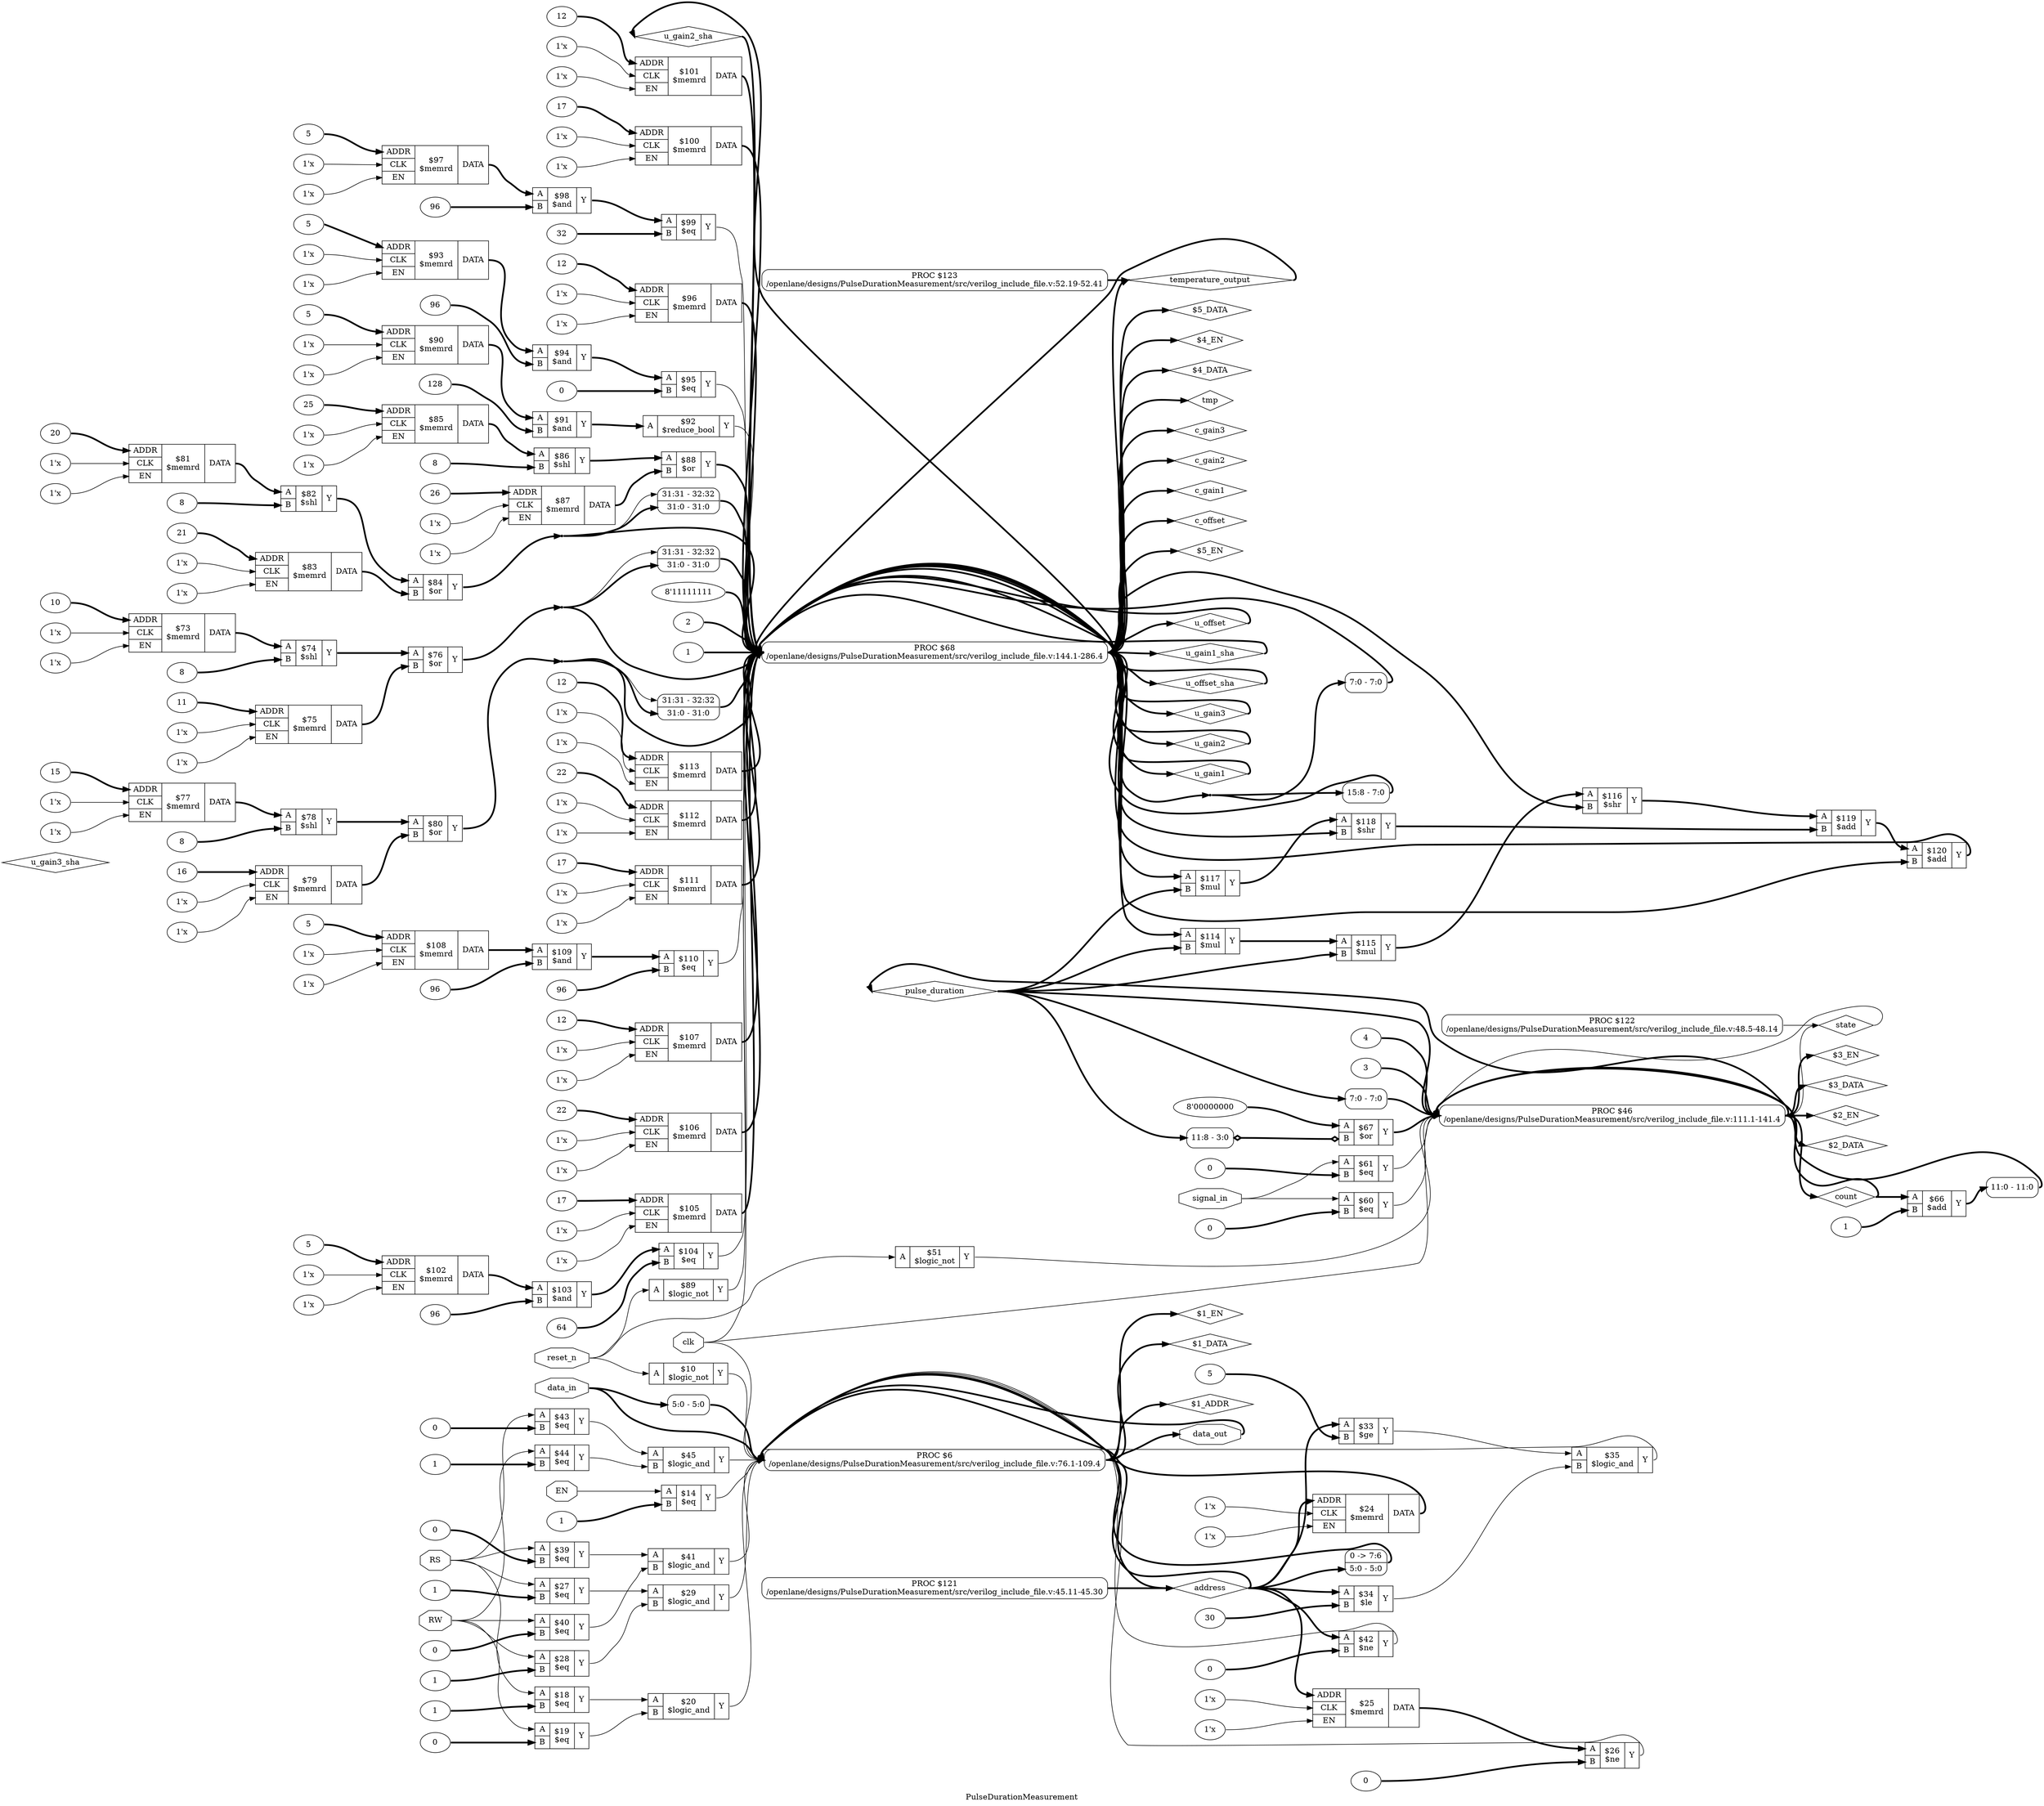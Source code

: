 digraph "PulseDurationMeasurement" {
label="PulseDurationMeasurement";
rankdir="LR";
remincross=true;
n197 [ shape=diamond, label="u_gain3_sha", color="black", fontcolor="black" ];
n198 [ shape=diamond, label="u_gain2_sha", color="black", fontcolor="black" ];
n199 [ shape=diamond, label="u_gain1_sha", color="black", fontcolor="black" ];
n200 [ shape=diamond, label="u_offset_sha", color="black", fontcolor="black" ];
n201 [ shape=diamond, label="u_gain3", color="black", fontcolor="black" ];
n202 [ shape=diamond, label="u_gain2", color="black", fontcolor="black" ];
n203 [ shape=diamond, label="u_gain1", color="black", fontcolor="black" ];
n204 [ shape=diamond, label="u_offset", color="black", fontcolor="black" ];
n205 [ shape=diamond, label="tmp", color="black", fontcolor="black" ];
n206 [ shape=diamond, label="temperature_output", color="black", fontcolor="black" ];
n207 [ shape=diamond, label="c_gain3", color="black", fontcolor="black" ];
n208 [ shape=diamond, label="c_gain2", color="black", fontcolor="black" ];
n209 [ shape=diamond, label="c_gain1", color="black", fontcolor="black" ];
n210 [ shape=diamond, label="c_offset", color="black", fontcolor="black" ];
n211 [ shape=diamond, label="pulse_duration", color="black", fontcolor="black" ];
n212 [ shape=diamond, label="count", color="black", fontcolor="black" ];
n213 [ shape=diamond, label="state", color="black", fontcolor="black" ];
n214 [ shape=diamond, label="address", color="black", fontcolor="black" ];
n215 [ shape=octagon, label="data_out", color="black", fontcolor="black" ];
n216 [ shape=octagon, label="signal_in", color="black", fontcolor="black" ];
n217 [ shape=octagon, label="data_in", color="black", fontcolor="black" ];
n218 [ shape=octagon, label="EN", color="black", fontcolor="black" ];
n219 [ shape=octagon, label="RW", color="black", fontcolor="black" ];
n220 [ shape=octagon, label="RS", color="black", fontcolor="black" ];
n221 [ shape=octagon, label="reset_n", color="black", fontcolor="black" ];
n222 [ shape=octagon, label="clk", color="black", fontcolor="black" ];
c226 [ shape=record, label="{{<p223> A|<p224> B}|$120\n$add|{<p225> Y}}",  ];
c227 [ shape=record, label="{{<p223> A|<p224> B}|$119\n$add|{<p225> Y}}",  ];
c228 [ shape=record, label="{{<p223> A|<p224> B}|$118\n$shr|{<p225> Y}}",  ];
c229 [ shape=record, label="{{<p223> A|<p224> B}|$117\n$mul|{<p225> Y}}",  ];
c230 [ shape=record, label="{{<p223> A|<p224> B}|$116\n$shr|{<p225> Y}}",  ];
c231 [ shape=record, label="{{<p223> A|<p224> B}|$115\n$mul|{<p225> Y}}",  ];
c232 [ shape=record, label="{{<p223> A|<p224> B}|$114\n$mul|{<p225> Y}}",  ];
v0 [ label="12" ];
v1 [ label="1'x" ];
v2 [ label="1'x" ];
c236 [ shape=record, label="{{<p233> ADDR|<p234> CLK|<p218> EN}|$113\n$memrd|{<p235> DATA}}",  ];
v3 [ label="22" ];
v4 [ label="1'x" ];
v5 [ label="1'x" ];
c237 [ shape=record, label="{{<p233> ADDR|<p234> CLK|<p218> EN}|$112\n$memrd|{<p235> DATA}}",  ];
v6 [ label="17" ];
v7 [ label="1'x" ];
v8 [ label="1'x" ];
c238 [ shape=record, label="{{<p233> ADDR|<p234> CLK|<p218> EN}|$111\n$memrd|{<p235> DATA}}",  ];
v9 [ label="96" ];
c239 [ shape=record, label="{{<p223> A|<p224> B}|$110\n$eq|{<p225> Y}}",  ];
v10 [ label="96" ];
c240 [ shape=record, label="{{<p223> A|<p224> B}|$109\n$and|{<p225> Y}}",  ];
v11 [ label="5" ];
v12 [ label="1'x" ];
v13 [ label="1'x" ];
c241 [ shape=record, label="{{<p233> ADDR|<p234> CLK|<p218> EN}|$108\n$memrd|{<p235> DATA}}",  ];
v14 [ label="12" ];
v15 [ label="1'x" ];
v16 [ label="1'x" ];
c242 [ shape=record, label="{{<p233> ADDR|<p234> CLK|<p218> EN}|$107\n$memrd|{<p235> DATA}}",  ];
v17 [ label="22" ];
v18 [ label="1'x" ];
v19 [ label="1'x" ];
c243 [ shape=record, label="{{<p233> ADDR|<p234> CLK|<p218> EN}|$106\n$memrd|{<p235> DATA}}",  ];
v20 [ label="17" ];
v21 [ label="1'x" ];
v22 [ label="1'x" ];
c244 [ shape=record, label="{{<p233> ADDR|<p234> CLK|<p218> EN}|$105\n$memrd|{<p235> DATA}}",  ];
v23 [ label="64" ];
c245 [ shape=record, label="{{<p223> A|<p224> B}|$104\n$eq|{<p225> Y}}",  ];
v24 [ label="96" ];
c246 [ shape=record, label="{{<p223> A|<p224> B}|$103\n$and|{<p225> Y}}",  ];
v25 [ label="5" ];
v26 [ label="1'x" ];
v27 [ label="1'x" ];
c247 [ shape=record, label="{{<p233> ADDR|<p234> CLK|<p218> EN}|$102\n$memrd|{<p235> DATA}}",  ];
v28 [ label="12" ];
v29 [ label="1'x" ];
v30 [ label="1'x" ];
c248 [ shape=record, label="{{<p233> ADDR|<p234> CLK|<p218> EN}|$101\n$memrd|{<p235> DATA}}",  ];
v31 [ label="17" ];
v32 [ label="1'x" ];
v33 [ label="1'x" ];
c249 [ shape=record, label="{{<p233> ADDR|<p234> CLK|<p218> EN}|$100\n$memrd|{<p235> DATA}}",  ];
v34 [ label="32" ];
c250 [ shape=record, label="{{<p223> A|<p224> B}|$99\n$eq|{<p225> Y}}",  ];
v35 [ label="96" ];
c251 [ shape=record, label="{{<p223> A|<p224> B}|$98\n$and|{<p225> Y}}",  ];
v36 [ label="5" ];
v37 [ label="1'x" ];
v38 [ label="1'x" ];
c252 [ shape=record, label="{{<p233> ADDR|<p234> CLK|<p218> EN}|$97\n$memrd|{<p235> DATA}}",  ];
v39 [ label="12" ];
v40 [ label="1'x" ];
v41 [ label="1'x" ];
c253 [ shape=record, label="{{<p233> ADDR|<p234> CLK|<p218> EN}|$96\n$memrd|{<p235> DATA}}",  ];
v42 [ label="0" ];
c254 [ shape=record, label="{{<p223> A|<p224> B}|$95\n$eq|{<p225> Y}}",  ];
v43 [ label="96" ];
c255 [ shape=record, label="{{<p223> A|<p224> B}|$94\n$and|{<p225> Y}}",  ];
v44 [ label="5" ];
v45 [ label="1'x" ];
v46 [ label="1'x" ];
c256 [ shape=record, label="{{<p233> ADDR|<p234> CLK|<p218> EN}|$93\n$memrd|{<p235> DATA}}",  ];
c257 [ shape=record, label="{{<p223> A}|$92\n$reduce_bool|{<p225> Y}}",  ];
v47 [ label="128" ];
c258 [ shape=record, label="{{<p223> A|<p224> B}|$91\n$and|{<p225> Y}}",  ];
v48 [ label="5" ];
v49 [ label="1'x" ];
v50 [ label="1'x" ];
c259 [ shape=record, label="{{<p233> ADDR|<p234> CLK|<p218> EN}|$90\n$memrd|{<p235> DATA}}",  ];
c260 [ shape=record, label="{{<p223> A}|$89\n$logic_not|{<p225> Y}}",  ];
c261 [ shape=record, label="{{<p223> A|<p224> B}|$88\n$or|{<p225> Y}}",  ];
v51 [ label="26" ];
v52 [ label="1'x" ];
v53 [ label="1'x" ];
c262 [ shape=record, label="{{<p233> ADDR|<p234> CLK|<p218> EN}|$87\n$memrd|{<p235> DATA}}",  ];
v54 [ label="8" ];
c263 [ shape=record, label="{{<p223> A|<p224> B}|$86\n$shl|{<p225> Y}}",  ];
v55 [ label="25" ];
v56 [ label="1'x" ];
v57 [ label="1'x" ];
c264 [ shape=record, label="{{<p233> ADDR|<p234> CLK|<p218> EN}|$85\n$memrd|{<p235> DATA}}",  ];
c265 [ shape=record, label="{{<p223> A|<p224> B}|$84\n$or|{<p225> Y}}",  ];
v58 [ label="21" ];
v59 [ label="1'x" ];
v60 [ label="1'x" ];
c266 [ shape=record, label="{{<p233> ADDR|<p234> CLK|<p218> EN}|$83\n$memrd|{<p235> DATA}}",  ];
v61 [ label="8" ];
c267 [ shape=record, label="{{<p223> A|<p224> B}|$82\n$shl|{<p225> Y}}",  ];
v62 [ label="20" ];
v63 [ label="1'x" ];
v64 [ label="1'x" ];
c268 [ shape=record, label="{{<p233> ADDR|<p234> CLK|<p218> EN}|$81\n$memrd|{<p235> DATA}}",  ];
c269 [ shape=record, label="{{<p223> A|<p224> B}|$80\n$or|{<p225> Y}}",  ];
v65 [ label="16" ];
v66 [ label="1'x" ];
v67 [ label="1'x" ];
c270 [ shape=record, label="{{<p233> ADDR|<p234> CLK|<p218> EN}|$79\n$memrd|{<p235> DATA}}",  ];
v68 [ label="8" ];
c271 [ shape=record, label="{{<p223> A|<p224> B}|$78\n$shl|{<p225> Y}}",  ];
v69 [ label="15" ];
v70 [ label="1'x" ];
v71 [ label="1'x" ];
c272 [ shape=record, label="{{<p233> ADDR|<p234> CLK|<p218> EN}|$77\n$memrd|{<p235> DATA}}",  ];
c273 [ shape=record, label="{{<p223> A|<p224> B}|$76\n$or|{<p225> Y}}",  ];
v72 [ label="11" ];
v73 [ label="1'x" ];
v74 [ label="1'x" ];
c274 [ shape=record, label="{{<p233> ADDR|<p234> CLK|<p218> EN}|$75\n$memrd|{<p235> DATA}}",  ];
v75 [ label="8" ];
c275 [ shape=record, label="{{<p223> A|<p224> B}|$74\n$shl|{<p225> Y}}",  ];
v76 [ label="10" ];
v77 [ label="1'x" ];
v78 [ label="1'x" ];
c276 [ shape=record, label="{{<p233> ADDR|<p234> CLK|<p218> EN}|$73\n$memrd|{<p235> DATA}}",  ];
v80 [ label="8'00000000" ];
c277 [ shape=record, label="{{<p223> A|<p224> B}|$67\n$or|{<p225> Y}}",  ];
x79 [ shape=record, style=rounded, label="<s0> 11:8 - 3:0 ", color="black", fontcolor="black" ];
x79:e -> c277:p224:w [arrowhead=odiamond, arrowtail=odiamond, dir=both, color="black", fontcolor="black", style="setlinewidth(3)", label=""];
v81 [ label="1" ];
c278 [ shape=record, label="{{<p223> A|<p224> B}|$66\n$add|{<p225> Y}}",  ];
v82 [ label="0" ];
c279 [ shape=record, label="{{<p223> A|<p224> B}|$61\n$eq|{<p225> Y}}",  ];
v83 [ label="0" ];
c280 [ shape=record, label="{{<p223> A|<p224> B}|$60\n$eq|{<p225> Y}}",  ];
c281 [ shape=record, label="{{<p223> A}|$51\n$logic_not|{<p225> Y}}",  ];
c282 [ shape=record, label="{{<p223> A|<p224> B}|$45\n$logic_and|{<p225> Y}}",  ];
v84 [ label="1" ];
c283 [ shape=record, label="{{<p223> A|<p224> B}|$44\n$eq|{<p225> Y}}",  ];
v85 [ label="0" ];
c284 [ shape=record, label="{{<p223> A|<p224> B}|$43\n$eq|{<p225> Y}}",  ];
v86 [ label="0" ];
c285 [ shape=record, label="{{<p223> A|<p224> B}|$42\n$ne|{<p225> Y}}",  ];
c286 [ shape=record, label="{{<p223> A|<p224> B}|$41\n$logic_and|{<p225> Y}}",  ];
v87 [ label="0" ];
c287 [ shape=record, label="{{<p223> A|<p224> B}|$40\n$eq|{<p225> Y}}",  ];
v88 [ label="0" ];
c288 [ shape=record, label="{{<p223> A|<p224> B}|$39\n$eq|{<p225> Y}}",  ];
c289 [ shape=record, label="{{<p223> A|<p224> B}|$35\n$logic_and|{<p225> Y}}",  ];
v89 [ label="30" ];
c290 [ shape=record, label="{{<p223> A|<p224> B}|$34\n$le|{<p225> Y}}",  ];
v90 [ label="5" ];
c291 [ shape=record, label="{{<p223> A|<p224> B}|$33\n$ge|{<p225> Y}}",  ];
c292 [ shape=record, label="{{<p223> A|<p224> B}|$29\n$logic_and|{<p225> Y}}",  ];
v91 [ label="1" ];
c293 [ shape=record, label="{{<p223> A|<p224> B}|$28\n$eq|{<p225> Y}}",  ];
v92 [ label="1" ];
c294 [ shape=record, label="{{<p223> A|<p224> B}|$27\n$eq|{<p225> Y}}",  ];
v93 [ label="0" ];
c295 [ shape=record, label="{{<p223> A|<p224> B}|$26\n$ne|{<p225> Y}}",  ];
v94 [ label="1'x" ];
v95 [ label="1'x" ];
c296 [ shape=record, label="{{<p233> ADDR|<p234> CLK|<p218> EN}|$25\n$memrd|{<p235> DATA}}",  ];
v96 [ label="1'x" ];
v97 [ label="1'x" ];
c297 [ shape=record, label="{{<p233> ADDR|<p234> CLK|<p218> EN}|$24\n$memrd|{<p235> DATA}}",  ];
c298 [ shape=record, label="{{<p223> A|<p224> B}|$20\n$logic_and|{<p225> Y}}",  ];
v98 [ label="0" ];
c299 [ shape=record, label="{{<p223> A|<p224> B}|$19\n$eq|{<p225> Y}}",  ];
v99 [ label="1" ];
c300 [ shape=record, label="{{<p223> A|<p224> B}|$18\n$eq|{<p225> Y}}",  ];
v100 [ label="1" ];
c301 [ shape=record, label="{{<p223> A|<p224> B}|$14\n$eq|{<p225> Y}}",  ];
c302 [ shape=record, label="{{<p223> A}|$10\n$logic_not|{<p225> Y}}",  ];
p101 [shape=box, style=rounded, label="PROC $123\n/openlane/designs/PulseDurationMeasurement/src/verilog_include_file.v:52.19-52.41"];
p102 [shape=box, style=rounded, label="PROC $122\n/openlane/designs/PulseDurationMeasurement/src/verilog_include_file.v:48.5-48.14"];
p103 [shape=box, style=rounded, label="PROC $121\n/openlane/designs/PulseDurationMeasurement/src/verilog_include_file.v:45.11-45.30"];
x105 [ shape=record, style=rounded, label="<s0> 15:8 - 7:0 ", color="black", fontcolor="black" ];
x106 [ shape=record, style=rounded, label="<s0> 7:0 - 7:0 ", color="black", fontcolor="black" ];
v107 [ label="8'11111111" ];
v108 [ label="2" ];
v109 [ label="1" ];
x110 [ shape=record, style=rounded, label="<s1> 31:31 - 32:32 |<s0> 31:0 - 31:0 ", color="black", fontcolor="black" ];
x111 [ shape=record, style=rounded, label="<s1> 31:31 - 32:32 |<s0> 31:0 - 31:0 ", color="black", fontcolor="black" ];
x112 [ shape=record, style=rounded, label="<s1> 31:31 - 32:32 |<s0> 31:0 - 31:0 ", color="black", fontcolor="black" ];
p104 [shape=box, style=rounded, label="PROC $68\n/openlane/designs/PulseDurationMeasurement/src/verilog_include_file.v:144.1-286.4"];
x114 [ shape=record, style=rounded, label="<s0> 7:0 - 7:0 ", color="black", fontcolor="black" ];
x115 [ shape=record, style=rounded, label="<s0> 11:0 - 11:0 ", color="black", fontcolor="black" ];
v116 [ label="4" ];
v117 [ label="3" ];
p113 [shape=box, style=rounded, label="PROC $46\n/openlane/designs/PulseDurationMeasurement/src/verilog_include_file.v:111.1-141.4"];
x119 [ shape=record, style=rounded, label="<s0> 5:0 - 5:0 ", color="black", fontcolor="black" ];
x120 [ shape=record, style=rounded, label="0 -&gt; 7:6 |<s0> 5:0 - 5:0 ", color="black", fontcolor="black" ];
p118 [shape=box, style=rounded, label="PROC $6\n/openlane/designs/PulseDurationMeasurement/src/verilog_include_file.v:76.1-109.4"];
c232:p225:e -> c231:p223:w [color="black", fontcolor="black", style="setlinewidth(3)", label=""];
c277:p225:e -> p113:w [color="black", fontcolor="black", style="setlinewidth(3)", label=""];
c236:p235:e -> p104:w [color="black", fontcolor="black", style="setlinewidth(3)", label=""];
c278:p225:e -> x115:s0:w [color="black", fontcolor="black", style="setlinewidth(3)", label=""];
c279:p225:e -> p113:w [color="black", fontcolor="black", label=""];
c280:p225:e -> p113:w [color="black", fontcolor="black", label=""];
c237:p235:e -> p104:w [color="black", fontcolor="black", style="setlinewidth(3)", label=""];
c281:p225:e -> p113:w [color="black", fontcolor="black", label=""];
c238:p235:e -> p104:w [color="black", fontcolor="black", style="setlinewidth(3)", label=""];
c282:p225:e -> p118:w [color="black", fontcolor="black", label=""];
c283:p225:e -> c282:p224:w [color="black", fontcolor="black", label=""];
c284:p225:e -> c282:p223:w [color="black", fontcolor="black", label=""];
c285:p225:e -> p118:w [color="black", fontcolor="black", label=""];
c286:p225:e -> p118:w [color="black", fontcolor="black", label=""];
c287:p225:e -> c286:p224:w [color="black", fontcolor="black", label=""];
c288:p225:e -> c286:p223:w [color="black", fontcolor="black", label=""];
c289:p225:e -> p118:w [color="black", fontcolor="black", label=""];
c290:p225:e -> c289:p224:w [color="black", fontcolor="black", label=""];
c291:p225:e -> c289:p223:w [color="black", fontcolor="black", label=""];
c292:p225:e -> p118:w [color="black", fontcolor="black", label=""];
c293:p225:e -> c292:p224:w [color="black", fontcolor="black", label=""];
c294:p225:e -> c292:p223:w [color="black", fontcolor="black", label=""];
c295:p225:e -> p118:w [color="black", fontcolor="black", label=""];
c296:p235:e -> c295:p223:w [color="black", fontcolor="black", style="setlinewidth(3)", label=""];
c297:p235:e -> p118:w [color="black", fontcolor="black", style="setlinewidth(3)", label=""];
c298:p225:e -> p118:w [color="black", fontcolor="black", label=""];
c299:p225:e -> c298:p224:w [color="black", fontcolor="black", label=""];
c300:p225:e -> c298:p223:w [color="black", fontcolor="black", label=""];
c301:p225:e -> p118:w [color="black", fontcolor="black", label=""];
c302:p225:e -> p118:w [color="black", fontcolor="black", label=""];
n186 [ shape=diamond, label="$5_EN" ];
p104:e -> n186:w [color="black", fontcolor="black", style="setlinewidth(3)", label=""];
n187 [ shape=diamond, label="$5_DATA" ];
p104:e -> n187:w [color="black", fontcolor="black", style="setlinewidth(3)", label=""];
n188 [ shape=diamond, label="$4_EN" ];
p104:e -> n188:w [color="black", fontcolor="black", style="setlinewidth(3)", label=""];
n189 [ shape=diamond, label="$4_DATA" ];
p104:e -> n189:w [color="black", fontcolor="black", style="setlinewidth(3)", label=""];
n190 [ shape=diamond, label="$3_EN" ];
p113:e -> n190:w [color="black", fontcolor="black", style="setlinewidth(3)", label=""];
n191 [ shape=diamond, label="$3_DATA" ];
p113:e -> n191:w [color="black", fontcolor="black", style="setlinewidth(3)", label=""];
n192 [ shape=diamond, label="$2_EN" ];
p113:e -> n192:w [color="black", fontcolor="black", style="setlinewidth(3)", label=""];
n193 [ shape=diamond, label="$2_DATA" ];
p113:e -> n193:w [color="black", fontcolor="black", style="setlinewidth(3)", label=""];
n194 [ shape=diamond, label="$1_EN" ];
p118:e -> n194:w [color="black", fontcolor="black", style="setlinewidth(3)", label=""];
n195 [ shape=diamond, label="$1_DATA" ];
p118:e -> n195:w [color="black", fontcolor="black", style="setlinewidth(3)", label=""];
n196 [ shape=diamond, label="$1_ADDR" ];
p118:e -> n196:w [color="black", fontcolor="black", style="setlinewidth(3)", label=""];
p104:e -> n198:w [color="black", fontcolor="black", style="setlinewidth(3)", label=""];
n198:e -> p104:w [color="black", fontcolor="black", style="setlinewidth(3)", label=""];
p104:e -> n199:w [color="black", fontcolor="black", style="setlinewidth(3)", label=""];
n199:e -> p104:w [color="black", fontcolor="black", style="setlinewidth(3)", label=""];
c239:p225:e -> p104:w [color="black", fontcolor="black", label=""];
p104:e -> n200:w [color="black", fontcolor="black", style="setlinewidth(3)", label=""];
n200:e -> p104:w [color="black", fontcolor="black", style="setlinewidth(3)", label=""];
p104:e -> n201:w [color="black", fontcolor="black", style="setlinewidth(3)", label=""];
n201:e -> p104:w [color="black", fontcolor="black", style="setlinewidth(3)", label=""];
p104:e -> n202:w [color="black", fontcolor="black", style="setlinewidth(3)", label=""];
n202:e -> p104:w [color="black", fontcolor="black", style="setlinewidth(3)", label=""];
p104:e -> n203:w [color="black", fontcolor="black", style="setlinewidth(3)", label=""];
n203:e -> p104:w [color="black", fontcolor="black", style="setlinewidth(3)", label=""];
p104:e -> n204:w [color="black", fontcolor="black", style="setlinewidth(3)", label=""];
n204:e -> p104:w [color="black", fontcolor="black", style="setlinewidth(3)", label=""];
p104:e -> n205:w [color="black", fontcolor="black", style="setlinewidth(3)", label=""];
p101:e -> n206:w [color="black", fontcolor="black", style="setlinewidth(3)", label=""];
p104:e -> n206:w [color="black", fontcolor="black", style="setlinewidth(3)", label=""];
n206:e -> p104:w [color="black", fontcolor="black", style="setlinewidth(3)", label=""];
p104:e -> n207:w [color="black", fontcolor="black", style="setlinewidth(3)", label=""];
p104:e -> n208:w [color="black", fontcolor="black", style="setlinewidth(3)", label=""];
p104:e -> n209:w [color="black", fontcolor="black", style="setlinewidth(3)", label=""];
c240:p225:e -> c239:p223:w [color="black", fontcolor="black", style="setlinewidth(3)", label=""];
p104:e -> n210:w [color="black", fontcolor="black", style="setlinewidth(3)", label=""];
p113:e -> n211:w [color="black", fontcolor="black", style="setlinewidth(3)", label=""];
n211:e -> c229:p224:w [color="black", fontcolor="black", style="setlinewidth(3)", label=""];
n211:e -> c231:p224:w [color="black", fontcolor="black", style="setlinewidth(3)", label=""];
n211:e -> c232:p224:w [color="black", fontcolor="black", style="setlinewidth(3)", label=""];
n211:e -> p113:w [color="black", fontcolor="black", style="setlinewidth(3)", label=""];
n211:e -> x114:s0:w [color="black", fontcolor="black", style="setlinewidth(3)", label=""];
n211:e -> x79:s0:w [color="black", fontcolor="black", style="setlinewidth(3)", label=""];
p113:e -> n212:w [color="black", fontcolor="black", style="setlinewidth(3)", label=""];
n212:e -> c278:p223:w [color="black", fontcolor="black", style="setlinewidth(3)", label=""];
n212:e -> p113:w [color="black", fontcolor="black", style="setlinewidth(3)", label=""];
p102:e -> n213:w [color="black", fontcolor="black", label=""];
p113:e -> n213:w [color="black", fontcolor="black", label=""];
n213:e -> p113:w [color="black", fontcolor="black", label=""];
p103:e -> n214:w [color="black", fontcolor="black", style="setlinewidth(3)", label=""];
p118:e -> n214:w [color="black", fontcolor="black", style="setlinewidth(3)", label=""];
n214:e -> c285:p223:w [color="black", fontcolor="black", style="setlinewidth(3)", label=""];
n214:e -> c290:p223:w [color="black", fontcolor="black", style="setlinewidth(3)", label=""];
n214:e -> c291:p223:w [color="black", fontcolor="black", style="setlinewidth(3)", label=""];
n214:e -> c296:p233:w [color="black", fontcolor="black", style="setlinewidth(3)", label=""];
n214:e -> c297:p233:w [color="black", fontcolor="black", style="setlinewidth(3)", label=""];
n214:e -> p118:w [color="black", fontcolor="black", style="setlinewidth(3)", label=""];
n214:e -> x120:s0:w [color="black", fontcolor="black", style="setlinewidth(3)", label=""];
p118:e -> n215:w [color="black", fontcolor="black", style="setlinewidth(3)", label=""];
n215:e -> p118:w [color="black", fontcolor="black", style="setlinewidth(3)", label=""];
n216:e -> c279:p223:w [color="black", fontcolor="black", label=""];
n216:e -> c280:p223:w [color="black", fontcolor="black", label=""];
n217:e -> p118:w [color="black", fontcolor="black", style="setlinewidth(3)", label=""];
n217:e -> x119:s0:w [color="black", fontcolor="black", style="setlinewidth(3)", label=""];
n218:e -> c301:p223:w [color="black", fontcolor="black", label=""];
n219:e -> c283:p223:w [color="black", fontcolor="black", label=""];
n219:e -> c287:p223:w [color="black", fontcolor="black", label=""];
n219:e -> c293:p223:w [color="black", fontcolor="black", label=""];
n219:e -> c299:p223:w [color="black", fontcolor="black", label=""];
c241:p235:e -> c240:p223:w [color="black", fontcolor="black", style="setlinewidth(3)", label=""];
n220:e -> c284:p223:w [color="black", fontcolor="black", label=""];
n220:e -> c288:p223:w [color="black", fontcolor="black", label=""];
n220:e -> c294:p223:w [color="black", fontcolor="black", label=""];
n220:e -> c300:p223:w [color="black", fontcolor="black", label=""];
n221:e -> c260:p223:w [color="black", fontcolor="black", label=""];
n221:e -> c281:p223:w [color="black", fontcolor="black", label=""];
n221:e -> c302:p223:w [color="black", fontcolor="black", label=""];
n222:e -> p104:w [color="black", fontcolor="black", label=""];
n222:e -> p113:w [color="black", fontcolor="black", label=""];
n222:e -> p118:w [color="black", fontcolor="black", label=""];
c242:p235:e -> p104:w [color="black", fontcolor="black", style="setlinewidth(3)", label=""];
c243:p235:e -> p104:w [color="black", fontcolor="black", style="setlinewidth(3)", label=""];
c244:p235:e -> p104:w [color="black", fontcolor="black", style="setlinewidth(3)", label=""];
c245:p225:e -> p104:w [color="black", fontcolor="black", label=""];
c246:p225:e -> c245:p223:w [color="black", fontcolor="black", style="setlinewidth(3)", label=""];
c247:p235:e -> c246:p223:w [color="black", fontcolor="black", style="setlinewidth(3)", label=""];
c248:p235:e -> p104:w [color="black", fontcolor="black", style="setlinewidth(3)", label=""];
c249:p235:e -> p104:w [color="black", fontcolor="black", style="setlinewidth(3)", label=""];
c226:p225:e -> p104:w [color="black", fontcolor="black", style="setlinewidth(3)", label=""];
c250:p225:e -> p104:w [color="black", fontcolor="black", label=""];
c251:p225:e -> c250:p223:w [color="black", fontcolor="black", style="setlinewidth(3)", label=""];
c252:p235:e -> c251:p223:w [color="black", fontcolor="black", style="setlinewidth(3)", label=""];
c253:p235:e -> p104:w [color="black", fontcolor="black", style="setlinewidth(3)", label=""];
c227:p225:e -> c226:p223:w [color="black", fontcolor="black", style="setlinewidth(3)", label=""];
c254:p225:e -> p104:w [color="black", fontcolor="black", label=""];
c255:p225:e -> c254:p223:w [color="black", fontcolor="black", style="setlinewidth(3)", label=""];
c256:p235:e -> c255:p223:w [color="black", fontcolor="black", style="setlinewidth(3)", label=""];
c228:p225:e -> c227:p224:w [color="black", fontcolor="black", style="setlinewidth(3)", label=""];
c257:p225:e -> p104:w [color="black", fontcolor="black", label=""];
c258:p225:e -> c257:p223:w [color="black", fontcolor="black", style="setlinewidth(3)", label=""];
c259:p235:e -> c258:p223:w [color="black", fontcolor="black", style="setlinewidth(3)", label=""];
p104:e -> c230:p224:w [color="black", fontcolor="black", style="setlinewidth(3)", label=""];
p104:e -> c228:p224:w [color="black", fontcolor="black", style="setlinewidth(3)", label=""];
c229:p225:e -> c228:p223:w [color="black", fontcolor="black", style="setlinewidth(3)", label=""];
p104:e -> c232:p223:w [color="black", fontcolor="black", style="setlinewidth(3)", label=""];
p104:e -> c229:p223:w [color="black", fontcolor="black", style="setlinewidth(3)", label=""];
p104:e -> c226:p224:w [color="black", fontcolor="black", style="setlinewidth(3)", label=""];
n74 [ shape=point ];
p104:e -> n74:w [color="black", fontcolor="black", style="setlinewidth(3)", label=""];
n74:e -> x105:s0:w [color="black", fontcolor="black", style="setlinewidth(3)", label=""];
n74:e -> x106:s0:w [color="black", fontcolor="black", style="setlinewidth(3)", label=""];
c260:p225:e -> p104:w [color="black", fontcolor="black", label=""];
c261:p225:e -> p104:w [color="black", fontcolor="black", style="setlinewidth(3)", label=""];
c262:p235:e -> c261:p224:w [color="black", fontcolor="black", style="setlinewidth(3)", label=""];
c263:p225:e -> c261:p223:w [color="black", fontcolor="black", style="setlinewidth(3)", label=""];
c264:p235:e -> c263:p223:w [color="black", fontcolor="black", style="setlinewidth(3)", label=""];
c230:p225:e -> c227:p223:w [color="black", fontcolor="black", style="setlinewidth(3)", label=""];
n80 [ shape=point ];
c265:p225:e -> n80:w [color="black", fontcolor="black", style="setlinewidth(3)", label=""];
n80:e -> p104:w [color="black", fontcolor="black", style="setlinewidth(3)", label=""];
n80:e -> x110:s0:w [color="black", fontcolor="black", style="setlinewidth(3)", label=""];
n80:e -> x110:s1:w [color="black", fontcolor="black", label=""];
c266:p235:e -> c265:p224:w [color="black", fontcolor="black", style="setlinewidth(3)", label=""];
c267:p225:e -> c265:p223:w [color="black", fontcolor="black", style="setlinewidth(3)", label=""];
c268:p235:e -> c267:p223:w [color="black", fontcolor="black", style="setlinewidth(3)", label=""];
n84 [ shape=point ];
c269:p225:e -> n84:w [color="black", fontcolor="black", style="setlinewidth(3)", label=""];
n84:e -> p104:w [color="black", fontcolor="black", style="setlinewidth(3)", label=""];
n84:e -> x112:s0:w [color="black", fontcolor="black", style="setlinewidth(3)", label=""];
n84:e -> x112:s1:w [color="black", fontcolor="black", label=""];
c270:p235:e -> c269:p224:w [color="black", fontcolor="black", style="setlinewidth(3)", label=""];
c271:p225:e -> c269:p223:w [color="black", fontcolor="black", style="setlinewidth(3)", label=""];
c272:p235:e -> c271:p223:w [color="black", fontcolor="black", style="setlinewidth(3)", label=""];
n88 [ shape=point ];
c273:p225:e -> n88:w [color="black", fontcolor="black", style="setlinewidth(3)", label=""];
n88:e -> p104:w [color="black", fontcolor="black", style="setlinewidth(3)", label=""];
n88:e -> x111:s0:w [color="black", fontcolor="black", style="setlinewidth(3)", label=""];
n88:e -> x111:s1:w [color="black", fontcolor="black", label=""];
c274:p235:e -> c273:p224:w [color="black", fontcolor="black", style="setlinewidth(3)", label=""];
c231:p225:e -> c230:p223:w [color="black", fontcolor="black", style="setlinewidth(3)", label=""];
c275:p225:e -> c273:p223:w [color="black", fontcolor="black", style="setlinewidth(3)", label=""];
c276:p235:e -> c275:p223:w [color="black", fontcolor="black", style="setlinewidth(3)", label=""];
v0:e -> c236:p233:w [color="black", fontcolor="black", style="setlinewidth(3)", label=""];
v1:e -> c236:p218:w [color="black", fontcolor="black", label=""];
v10:e -> c240:p224:w [color="black", fontcolor="black", style="setlinewidth(3)", label=""];
v100:e -> c301:p224:w [color="black", fontcolor="black", style="setlinewidth(3)", label=""];
v107:e -> p104:w [color="black", fontcolor="black", style="setlinewidth(3)", label=""];
v108:e -> p104:w [color="black", fontcolor="black", style="setlinewidth(3)", label=""];
v109:e -> p104:w [color="black", fontcolor="black", style="setlinewidth(3)", label=""];
v11:e -> c241:p233:w [color="black", fontcolor="black", style="setlinewidth(3)", label=""];
v116:e -> p113:w [color="black", fontcolor="black", style="setlinewidth(3)", label=""];
v117:e -> p113:w [color="black", fontcolor="black", style="setlinewidth(3)", label=""];
v12:e -> c241:p218:w [color="black", fontcolor="black", label=""];
v13:e -> c241:p234:w [color="black", fontcolor="black", label=""];
v14:e -> c242:p233:w [color="black", fontcolor="black", style="setlinewidth(3)", label=""];
v15:e -> c242:p218:w [color="black", fontcolor="black", label=""];
v16:e -> c242:p234:w [color="black", fontcolor="black", label=""];
v17:e -> c243:p233:w [color="black", fontcolor="black", style="setlinewidth(3)", label=""];
v18:e -> c243:p218:w [color="black", fontcolor="black", label=""];
v19:e -> c243:p234:w [color="black", fontcolor="black", label=""];
v2:e -> c236:p234:w [color="black", fontcolor="black", label=""];
v20:e -> c244:p233:w [color="black", fontcolor="black", style="setlinewidth(3)", label=""];
v21:e -> c244:p218:w [color="black", fontcolor="black", label=""];
v22:e -> c244:p234:w [color="black", fontcolor="black", label=""];
v23:e -> c245:p224:w [color="black", fontcolor="black", style="setlinewidth(3)", label=""];
v24:e -> c246:p224:w [color="black", fontcolor="black", style="setlinewidth(3)", label=""];
v25:e -> c247:p233:w [color="black", fontcolor="black", style="setlinewidth(3)", label=""];
v26:e -> c247:p218:w [color="black", fontcolor="black", label=""];
v27:e -> c247:p234:w [color="black", fontcolor="black", label=""];
v28:e -> c248:p233:w [color="black", fontcolor="black", style="setlinewidth(3)", label=""];
v29:e -> c248:p218:w [color="black", fontcolor="black", label=""];
v3:e -> c237:p233:w [color="black", fontcolor="black", style="setlinewidth(3)", label=""];
v30:e -> c248:p234:w [color="black", fontcolor="black", label=""];
v31:e -> c249:p233:w [color="black", fontcolor="black", style="setlinewidth(3)", label=""];
v32:e -> c249:p218:w [color="black", fontcolor="black", label=""];
v33:e -> c249:p234:w [color="black", fontcolor="black", label=""];
v34:e -> c250:p224:w [color="black", fontcolor="black", style="setlinewidth(3)", label=""];
v35:e -> c251:p224:w [color="black", fontcolor="black", style="setlinewidth(3)", label=""];
v36:e -> c252:p233:w [color="black", fontcolor="black", style="setlinewidth(3)", label=""];
v37:e -> c252:p218:w [color="black", fontcolor="black", label=""];
v38:e -> c252:p234:w [color="black", fontcolor="black", label=""];
v39:e -> c253:p233:w [color="black", fontcolor="black", style="setlinewidth(3)", label=""];
v4:e -> c237:p218:w [color="black", fontcolor="black", label=""];
v40:e -> c253:p218:w [color="black", fontcolor="black", label=""];
v41:e -> c253:p234:w [color="black", fontcolor="black", label=""];
v42:e -> c254:p224:w [color="black", fontcolor="black", style="setlinewidth(3)", label=""];
v43:e -> c255:p224:w [color="black", fontcolor="black", style="setlinewidth(3)", label=""];
v44:e -> c256:p233:w [color="black", fontcolor="black", style="setlinewidth(3)", label=""];
v45:e -> c256:p218:w [color="black", fontcolor="black", label=""];
v46:e -> c256:p234:w [color="black", fontcolor="black", label=""];
v47:e -> c258:p224:w [color="black", fontcolor="black", style="setlinewidth(3)", label=""];
v48:e -> c259:p233:w [color="black", fontcolor="black", style="setlinewidth(3)", label=""];
v49:e -> c259:p218:w [color="black", fontcolor="black", label=""];
v5:e -> c237:p234:w [color="black", fontcolor="black", label=""];
v50:e -> c259:p234:w [color="black", fontcolor="black", label=""];
v51:e -> c262:p233:w [color="black", fontcolor="black", style="setlinewidth(3)", label=""];
v52:e -> c262:p218:w [color="black", fontcolor="black", label=""];
v53:e -> c262:p234:w [color="black", fontcolor="black", label=""];
v54:e -> c263:p224:w [color="black", fontcolor="black", style="setlinewidth(3)", label=""];
v55:e -> c264:p233:w [color="black", fontcolor="black", style="setlinewidth(3)", label=""];
v56:e -> c264:p218:w [color="black", fontcolor="black", label=""];
v57:e -> c264:p234:w [color="black", fontcolor="black", label=""];
v58:e -> c266:p233:w [color="black", fontcolor="black", style="setlinewidth(3)", label=""];
v59:e -> c266:p218:w [color="black", fontcolor="black", label=""];
v6:e -> c238:p233:w [color="black", fontcolor="black", style="setlinewidth(3)", label=""];
v60:e -> c266:p234:w [color="black", fontcolor="black", label=""];
v61:e -> c267:p224:w [color="black", fontcolor="black", style="setlinewidth(3)", label=""];
v62:e -> c268:p233:w [color="black", fontcolor="black", style="setlinewidth(3)", label=""];
v63:e -> c268:p218:w [color="black", fontcolor="black", label=""];
v64:e -> c268:p234:w [color="black", fontcolor="black", label=""];
v65:e -> c270:p233:w [color="black", fontcolor="black", style="setlinewidth(3)", label=""];
v66:e -> c270:p218:w [color="black", fontcolor="black", label=""];
v67:e -> c270:p234:w [color="black", fontcolor="black", label=""];
v68:e -> c271:p224:w [color="black", fontcolor="black", style="setlinewidth(3)", label=""];
v69:e -> c272:p233:w [color="black", fontcolor="black", style="setlinewidth(3)", label=""];
v7:e -> c238:p218:w [color="black", fontcolor="black", label=""];
v70:e -> c272:p218:w [color="black", fontcolor="black", label=""];
v71:e -> c272:p234:w [color="black", fontcolor="black", label=""];
v72:e -> c274:p233:w [color="black", fontcolor="black", style="setlinewidth(3)", label=""];
v73:e -> c274:p218:w [color="black", fontcolor="black", label=""];
v74:e -> c274:p234:w [color="black", fontcolor="black", label=""];
v75:e -> c275:p224:w [color="black", fontcolor="black", style="setlinewidth(3)", label=""];
v76:e -> c276:p233:w [color="black", fontcolor="black", style="setlinewidth(3)", label=""];
v77:e -> c276:p218:w [color="black", fontcolor="black", label=""];
v78:e -> c276:p234:w [color="black", fontcolor="black", label=""];
v8:e -> c238:p234:w [color="black", fontcolor="black", label=""];
v80:e -> c277:p223:w [color="black", fontcolor="black", style="setlinewidth(3)", label=""];
v81:e -> c278:p224:w [color="black", fontcolor="black", style="setlinewidth(3)", label=""];
v82:e -> c279:p224:w [color="black", fontcolor="black", style="setlinewidth(3)", label=""];
v83:e -> c280:p224:w [color="black", fontcolor="black", style="setlinewidth(3)", label=""];
v84:e -> c283:p224:w [color="black", fontcolor="black", style="setlinewidth(3)", label=""];
v85:e -> c284:p224:w [color="black", fontcolor="black", style="setlinewidth(3)", label=""];
v86:e -> c285:p224:w [color="black", fontcolor="black", style="setlinewidth(3)", label=""];
v87:e -> c287:p224:w [color="black", fontcolor="black", style="setlinewidth(3)", label=""];
v88:e -> c288:p224:w [color="black", fontcolor="black", style="setlinewidth(3)", label=""];
v89:e -> c290:p224:w [color="black", fontcolor="black", style="setlinewidth(3)", label=""];
v9:e -> c239:p224:w [color="black", fontcolor="black", style="setlinewidth(3)", label=""];
v90:e -> c291:p224:w [color="black", fontcolor="black", style="setlinewidth(3)", label=""];
v91:e -> c293:p224:w [color="black", fontcolor="black", style="setlinewidth(3)", label=""];
v92:e -> c294:p224:w [color="black", fontcolor="black", style="setlinewidth(3)", label=""];
v93:e -> c295:p224:w [color="black", fontcolor="black", style="setlinewidth(3)", label=""];
v94:e -> c296:p218:w [color="black", fontcolor="black", label=""];
v95:e -> c296:p234:w [color="black", fontcolor="black", label=""];
v96:e -> c297:p218:w [color="black", fontcolor="black", label=""];
v97:e -> c297:p234:w [color="black", fontcolor="black", label=""];
v98:e -> c299:p224:w [color="black", fontcolor="black", style="setlinewidth(3)", label=""];
v99:e -> c300:p224:w [color="black", fontcolor="black", style="setlinewidth(3)", label=""];
x105:e -> p104:w [color="black", fontcolor="black", style="setlinewidth(3)", label=""];
x106:e -> p104:w [color="black", fontcolor="black", style="setlinewidth(3)", label=""];
x110:e -> p104:w [color="black", fontcolor="black", style="setlinewidth(3)", label=""];
x111:e -> p104:w [color="black", fontcolor="black", style="setlinewidth(3)", label=""];
x112:e -> p104:w [color="black", fontcolor="black", style="setlinewidth(3)", label=""];
x114:e -> p113:w [color="black", fontcolor="black", style="setlinewidth(3)", label=""];
x115:e -> p113:w [color="black", fontcolor="black", style="setlinewidth(3)", label=""];
x119:e -> p118:w [color="black", fontcolor="black", style="setlinewidth(3)", label=""];
x120:e -> p118:w [color="black", fontcolor="black", style="setlinewidth(3)", label=""];
}
